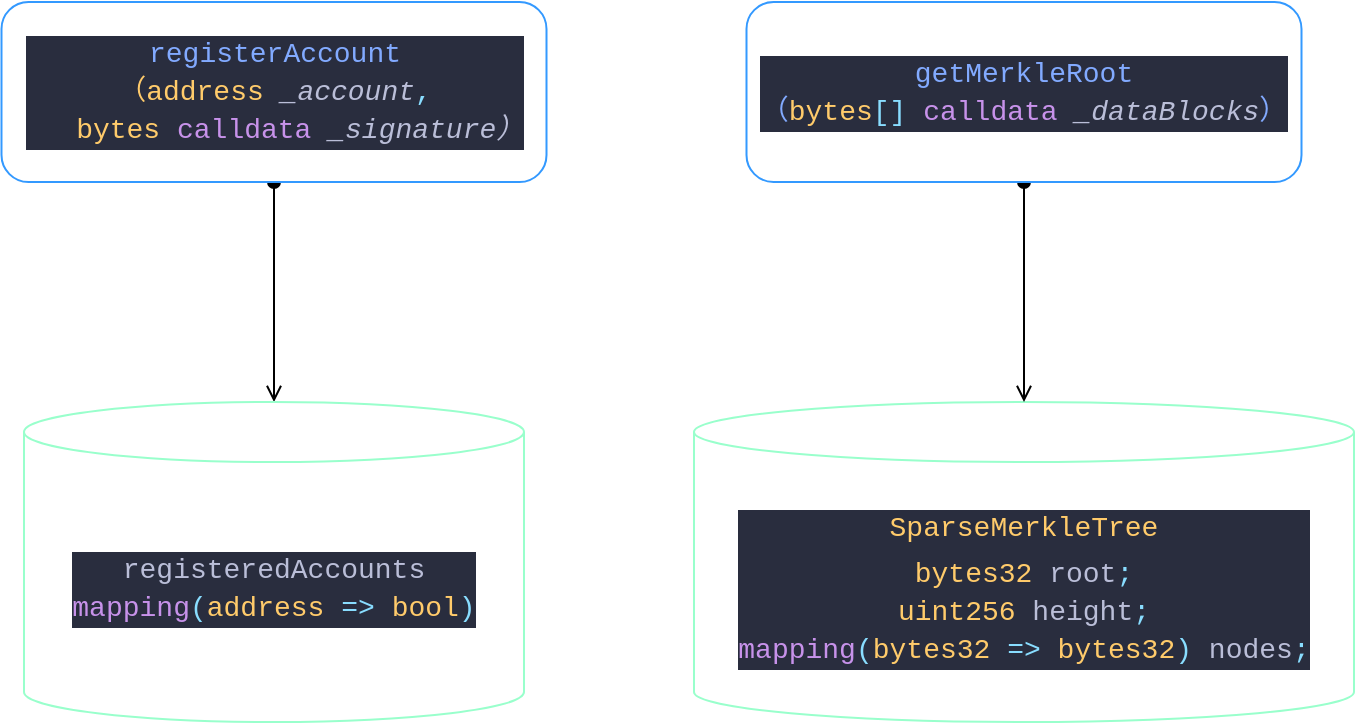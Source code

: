 <mxfile>
    <diagram id="FCGlnajyCNwjFbMMkbbG" name="第 1 页">
        <mxGraphModel dx="668" dy="694" grid="1" gridSize="10" guides="1" tooltips="1" connect="1" arrows="1" fold="1" page="1" pageScale="1" pageWidth="827" pageHeight="1169" math="0" shadow="0">
            <root>
                <mxCell id="0"/>
                <mxCell id="1" parent="0"/>
                <mxCell id="5" style="edgeStyle=none;html=1;exitX=0.5;exitY=1;exitDx=0;exitDy=0;entryX=0.5;entryY=0;entryDx=0;entryDy=0;entryPerimeter=0;startArrow=oval;startFill=1;endArrow=open;endFill=0;" parent="1" source="3" target="4" edge="1">
                    <mxGeometry relative="1" as="geometry"/>
                </mxCell>
                <mxCell id="3" value="&lt;div style=&quot;color: rgb(186, 190, 216); background-color: rgb(41, 45, 62); font-family: &amp;quot;Fira Code&amp;quot;, Consolas, &amp;quot;Microsoft Yahei&amp;quot;, Consolas, &amp;quot;Courier New&amp;quot;, monospace; font-size: 14px; line-height: 19px;&quot;&gt;&lt;span style=&quot;color: #82aaff;&quot;&gt;registerAccount&lt;/span&gt;&lt;/div&gt;&lt;div style=&quot;color: rgb(186, 190, 216); background-color: rgb(41, 45, 62); font-family: &amp;quot;Fira Code&amp;quot;, Consolas, &amp;quot;Microsoft Yahei&amp;quot;, Consolas, &amp;quot;Courier New&amp;quot;, monospace; font-size: 14px; line-height: 19px;&quot;&gt;&lt;div style=&quot;line-height: 19px;&quot;&gt;&lt;div style=&quot;line-height: 19px;&quot;&gt;&lt;div&gt;&lt;span style=&quot;color: #ffcb6b;&quot;&gt;（address&lt;/span&gt; &lt;span style=&quot;font-style: italic;&quot;&gt;_account&lt;/span&gt;&lt;span style=&quot;color: #89ddff;&quot;&gt;,&lt;/span&gt;&lt;/div&gt;&lt;div&gt;&amp;nbsp; &amp;nbsp;&lt;span style=&quot;color: #ffcb6b;&quot;&gt;bytes&lt;/span&gt; &lt;span style=&quot;color: #c792ea;&quot;&gt;calldata&lt;/span&gt; &lt;span style=&quot;font-style: italic;&quot;&gt;_signature）&lt;/span&gt;&lt;/div&gt;&lt;/div&gt;&lt;/div&gt;&lt;/div&gt;" style="rounded=1;whiteSpace=wrap;html=1;strokeColor=#3399FF;" parent="1" vertex="1">
                    <mxGeometry x="63.75" y="190" width="272.5" height="90" as="geometry"/>
                </mxCell>
                <mxCell id="4" value="&lt;div style=&quot;background-color: rgb(41, 45, 62); font-family: &amp;quot;Fira Code&amp;quot;, Consolas, &amp;quot;Microsoft Yahei&amp;quot;, Consolas, &amp;quot;Courier New&amp;quot;, monospace; font-size: 14px; line-height: 19px;&quot;&gt;&lt;div style=&quot;line-height: 19px;&quot;&gt;&lt;div style=&quot;color: rgb(186, 190, 216); line-height: 19px;&quot;&gt;&lt;div style=&quot;line-height: 19px;&quot;&gt;registeredAccounts&lt;/div&gt;&lt;/div&gt;&lt;div style=&quot;color: rgb(186, 190, 216); line-height: 19px;&quot;&gt;&lt;span style=&quot;color: #c792ea;&quot;&gt;mapping&lt;/span&gt;&lt;span style=&quot;color: #89ddff;&quot;&gt;(&lt;/span&gt;&lt;span style=&quot;color: #ffcb6b;&quot;&gt;address&lt;/span&gt; &lt;span style=&quot;color: #89ddff;&quot;&gt;=&amp;gt;&lt;/span&gt; &lt;span style=&quot;color: #ffcb6b;&quot;&gt;bool&lt;/span&gt;&lt;span style=&quot;color: #89ddff;&quot;&gt;)&lt;/span&gt;&lt;/div&gt;&lt;/div&gt;&lt;/div&gt;" style="shape=cylinder3;whiteSpace=wrap;html=1;boundedLbl=1;backgroundOutline=1;size=15;strokeColor=#99FFCC;" parent="1" vertex="1">
                    <mxGeometry x="75" y="390" width="250" height="160" as="geometry"/>
                </mxCell>
                <mxCell id="6" value="&lt;div style=&quot;background-color: rgb(41, 45, 62); font-family: &amp;quot;Fira Code&amp;quot;, Consolas, &amp;quot;Microsoft Yahei&amp;quot;, Consolas, &amp;quot;Courier New&amp;quot;, monospace; font-size: 14px; line-height: 19px;&quot;&gt;&lt;div style=&quot;line-height: 19px;&quot;&gt;&lt;div style=&quot;color: rgb(186, 190, 216); line-height: 19px;&quot;&gt;&lt;div style=&quot;line-height: 19px;&quot;&gt;&lt;span style=&quot;color: rgb(255, 203, 107);&quot;&gt;SparseMerkleTree&lt;/span&gt;&lt;span style=&quot;color: rgba(0, 0, 0, 0); font-family: monospace; font-size: 0px; text-align: start; background-color: rgb(42, 37, 47);&quot;&gt;%3CmxGraphModel%3E%3Croot%3E%3CmxCell%20id%3D%220%22%2F%3E%3CmxCell%20id%3D%221%22%20parent%3D%220%22%2F%3E%3CmxCell%20id%3D%222%22%20value%3D%22%26lt%3Bdiv%20style%3D%26quot%3Bbackground-color%3A%20rgb(41%2C%2045%2C%2062)%3B%20font-family%3A%20%26amp%3Bquot%3BFira%20Code%26amp%3Bquot%3B%2C%20Consolas%2C%20%26amp%3Bquot%3BMicrosoft%20Yahei%26amp%3Bquot%3B%2C%20Consolas%2C%20%26amp%3Bquot%3BCourier%20New%26amp%3Bquot%3B%2C%20monospace%3B%20font-size%3A%2014px%3B%20line-height%3A%2019px%3B%26quot%3B%26gt%3B%26lt%3Bdiv%20style%3D%26quot%3Bline-height%3A%2019px%3B%26quot%3B%26gt%3B%26lt%3Bdiv%20style%3D%26quot%3Bcolor%3A%20rgb(186%2C%20190%2C%20216)%3B%20line-height%3A%2019px%3B%26quot%3B%26gt%3B%26lt%3Bdiv%20style%3D%26quot%3Bline-height%3A%2019px%3B%26quot%3B%26gt%3BregisteredAccounts%26lt%3B%2Fdiv%26gt%3B%26lt%3B%2Fdiv%26gt%3B%26lt%3Bdiv%20style%3D%26quot%3Bcolor%3A%20rgb(186%2C%20190%2C%20216)%3B%20line-height%3A%2019px%3B%26quot%3B%26gt%3B%26lt%3Bspan%20style%3D%26quot%3Bcolor%3A%20%23c792ea%3B%26quot%3B%26gt%3Bmapping%26lt%3B%2Fspan%26gt%3B%26lt%3Bspan%20style%3D%26quot%3Bcolor%3A%20%2389ddff%3B%26quot%3B%26gt%3B(%26lt%3B%2Fspan%26gt%3B%26lt%3Bspan%20style%3D%26quot%3Bcolor%3A%20%23ffcb6b%3B%26quot%3B%26gt%3Baddress%26lt%3B%2Fspan%26gt%3B%20%26lt%3Bspan%20style%3D%26quot%3Bcolor%3A%20%2389ddff%3B%26quot%3B%26gt%3B%3D%26amp%3Bgt%3B%26lt%3B%2Fspan%26gt%3B%20%26lt%3Bspan%20style%3D%26quot%3Bcolor%3A%20%23ffcb6b%3B%26quot%3B%26gt%3Bbool%26lt%3B%2Fspan%26gt%3B%26lt%3Bspan%20style%3D%26quot%3Bcolor%3A%20%2389ddff%3B%26quot%3B%26gt%3B)%26lt%3B%2Fspan%26gt%3B%26lt%3B%2Fdiv%26gt%3B%26lt%3B%2Fdiv%26gt%3B%26lt%3B%2Fdiv%26gt%3B%22%20style%3D%22shape%3Dcylinder3%3BwhiteSpace%3Dwrap%3Bhtml%3D1%3BboundedLbl%3D1%3BbackgroundOutline%3D1%3Bsize%3D15%3BstrokeColor%3D%2399FFCC%3B%22%20vertex%3D%221%22%20parent%3D%221%22%3E%3CmxGeometry%20x%3D%2275%22%20y%3D%22390%22%20width%3D%22250%22%20height%3D%22160%22%20as%3D%22geometry%22%2F%3E%3C%2FmxCell%3E%3C%2Froot%3E%3C%2FmxGraphModel%3E&lt;/span&gt;&lt;br&gt;&lt;/div&gt;&lt;/div&gt;&lt;div style=&quot;color: rgb(186, 190, 216); line-height: 19px;&quot;&gt;&lt;div style=&quot;line-height: 19px;&quot;&gt;&lt;div&gt;&lt;span style=&quot;color: #ffcb6b;&quot;&gt;bytes32&lt;/span&gt; root&lt;span style=&quot;color: #89ddff;&quot;&gt;;&lt;/span&gt;&lt;/div&gt;&lt;div&gt;&lt;span style=&quot;color: rgb(255, 203, 107);&quot;&gt;uint256&lt;/span&gt; height&lt;span style=&quot;color: rgb(137, 221, 255);&quot;&gt;;&lt;/span&gt;&lt;/div&gt;&lt;div&gt;&lt;span style=&quot;color: rgb(199, 146, 234);&quot;&gt;mapping&lt;/span&gt;&lt;span style=&quot;color: rgb(137, 221, 255);&quot;&gt;(&lt;/span&gt;&lt;span style=&quot;color: rgb(255, 203, 107);&quot;&gt;bytes32&lt;/span&gt; &lt;span style=&quot;color: rgb(137, 221, 255);&quot;&gt;=&amp;gt;&lt;/span&gt; &lt;span style=&quot;color: rgb(255, 203, 107);&quot;&gt;bytes32&lt;/span&gt;&lt;span style=&quot;color: rgb(137, 221, 255);&quot;&gt;)&lt;/span&gt; nodes&lt;span style=&quot;color: rgb(137, 221, 255);&quot;&gt;;&lt;/span&gt;&lt;/div&gt;&lt;/div&gt;&lt;/div&gt;&lt;/div&gt;&lt;/div&gt;" style="shape=cylinder3;whiteSpace=wrap;html=1;boundedLbl=1;backgroundOutline=1;size=15;strokeColor=#99FFCC;" parent="1" vertex="1">
                    <mxGeometry x="410" y="390" width="330" height="160" as="geometry"/>
                </mxCell>
                <mxCell id="7" style="edgeStyle=none;html=1;exitX=0.5;exitY=1;exitDx=0;exitDy=0;entryX=0.5;entryY=0;entryDx=0;entryDy=0;entryPerimeter=0;startArrow=oval;startFill=1;endArrow=open;endFill=0;" edge="1" parent="1" source="8" target="6">
                    <mxGeometry relative="1" as="geometry">
                        <mxPoint x="210" y="400" as="targetPoint"/>
                    </mxGeometry>
                </mxCell>
                <mxCell id="8" value="&lt;div style=&quot;color: rgb(186, 190, 216); background-color: rgb(41, 45, 62); font-family: &amp;quot;Fira Code&amp;quot;, Consolas, &amp;quot;Microsoft Yahei&amp;quot;, Consolas, &amp;quot;Courier New&amp;quot;, monospace; font-size: 14px; line-height: 19px;&quot;&gt;&lt;div style=&quot;line-height: 19px;&quot;&gt;&lt;span style=&quot;color: #82aaff;&quot;&gt;getMerkleRoot&lt;/span&gt;&lt;/div&gt;&lt;div style=&quot;line-height: 19px;&quot;&gt;&lt;span style=&quot;color: #82aaff;&quot;&gt;（&lt;/span&gt;&lt;span style=&quot;color: rgb(255, 203, 107);&quot;&gt;bytes&lt;/span&gt;&lt;span style=&quot;color: rgb(137, 221, 255);&quot;&gt;[]&lt;/span&gt;&lt;span style=&quot;&quot;&gt; &lt;/span&gt;&lt;span style=&quot;color: rgb(199, 146, 234);&quot;&gt;calldata&lt;/span&gt;&lt;span style=&quot;&quot;&gt; &lt;/span&gt;&lt;span style=&quot;font-style: italic;&quot;&gt;_dataBlocks&lt;/span&gt;&lt;span style=&quot;color: rgb(130, 170, 255);&quot;&gt;）&lt;/span&gt;&lt;/div&gt;&lt;/div&gt;" style="rounded=1;whiteSpace=wrap;html=1;strokeColor=#3399FF;" vertex="1" parent="1">
                    <mxGeometry x="436.25" y="190" width="277.5" height="90" as="geometry"/>
                </mxCell>
            </root>
        </mxGraphModel>
    </diagram>
</mxfile>